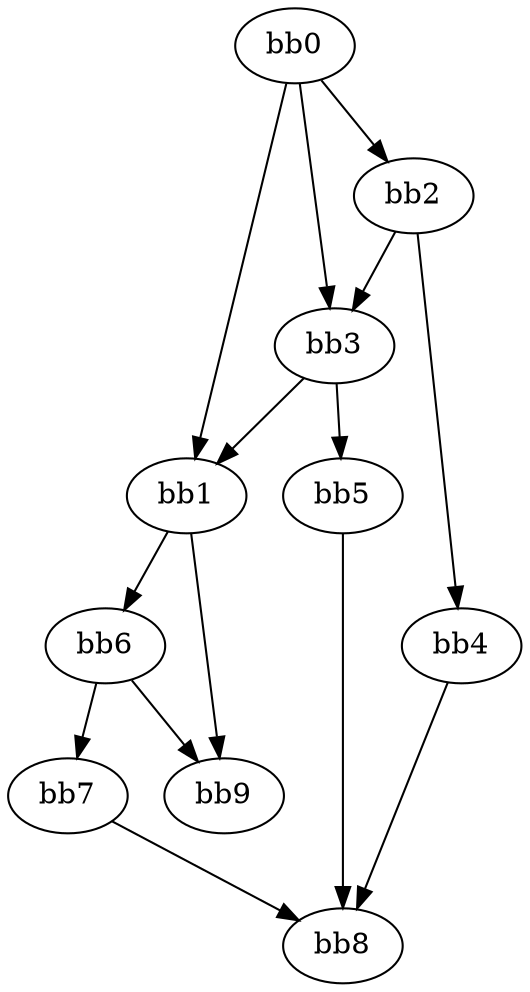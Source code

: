 digraph {
    0 [ label = "bb0\l" ]
    1 [ label = "bb1\l" ]
    2 [ label = "bb2\l" ]
    3 [ label = "bb3\l" ]
    4 [ label = "bb4\l" ]
    5 [ label = "bb5\l" ]
    6 [ label = "bb6\l" ]
    7 [ label = "bb7\l" ]
    8 [ label = "bb8\l" ]
    9 [ label = "bb9\l" ]
    0 -> 1 [ ]
    0 -> 2 [ ]
    0 -> 3 [ ]
    1 -> 6 [ ]
    1 -> 9 [ ]
    2 -> 3 [ ]
    2 -> 4 [ ]
    3 -> 1 [ ]
    3 -> 5 [ ]
    4 -> 8 [ ]
    5 -> 8 [ ]
    6 -> 7 [ ]
    6 -> 9 [ ]
    7 -> 8 [ ]
}

